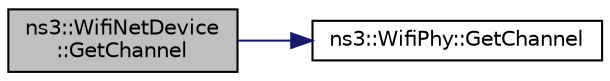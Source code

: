 digraph "ns3::WifiNetDevice::GetChannel"
{
 // LATEX_PDF_SIZE
  edge [fontname="Helvetica",fontsize="10",labelfontname="Helvetica",labelfontsize="10"];
  node [fontname="Helvetica",fontsize="10",shape=record];
  rankdir="LR";
  Node1 [label="ns3::WifiNetDevice\l::GetChannel",height=0.2,width=0.4,color="black", fillcolor="grey75", style="filled", fontcolor="black",tooltip=" "];
  Node1 -> Node2 [color="midnightblue",fontsize="10",style="solid",fontname="Helvetica"];
  Node2 [label="ns3::WifiPhy::GetChannel",height=0.2,width=0.4,color="black", fillcolor="white", style="filled",URL="$classns3_1_1_wifi_phy.html#afa06077425565033505674c1b122c2e8",tooltip="Return the Channel this WifiPhy is connected to."];
}
